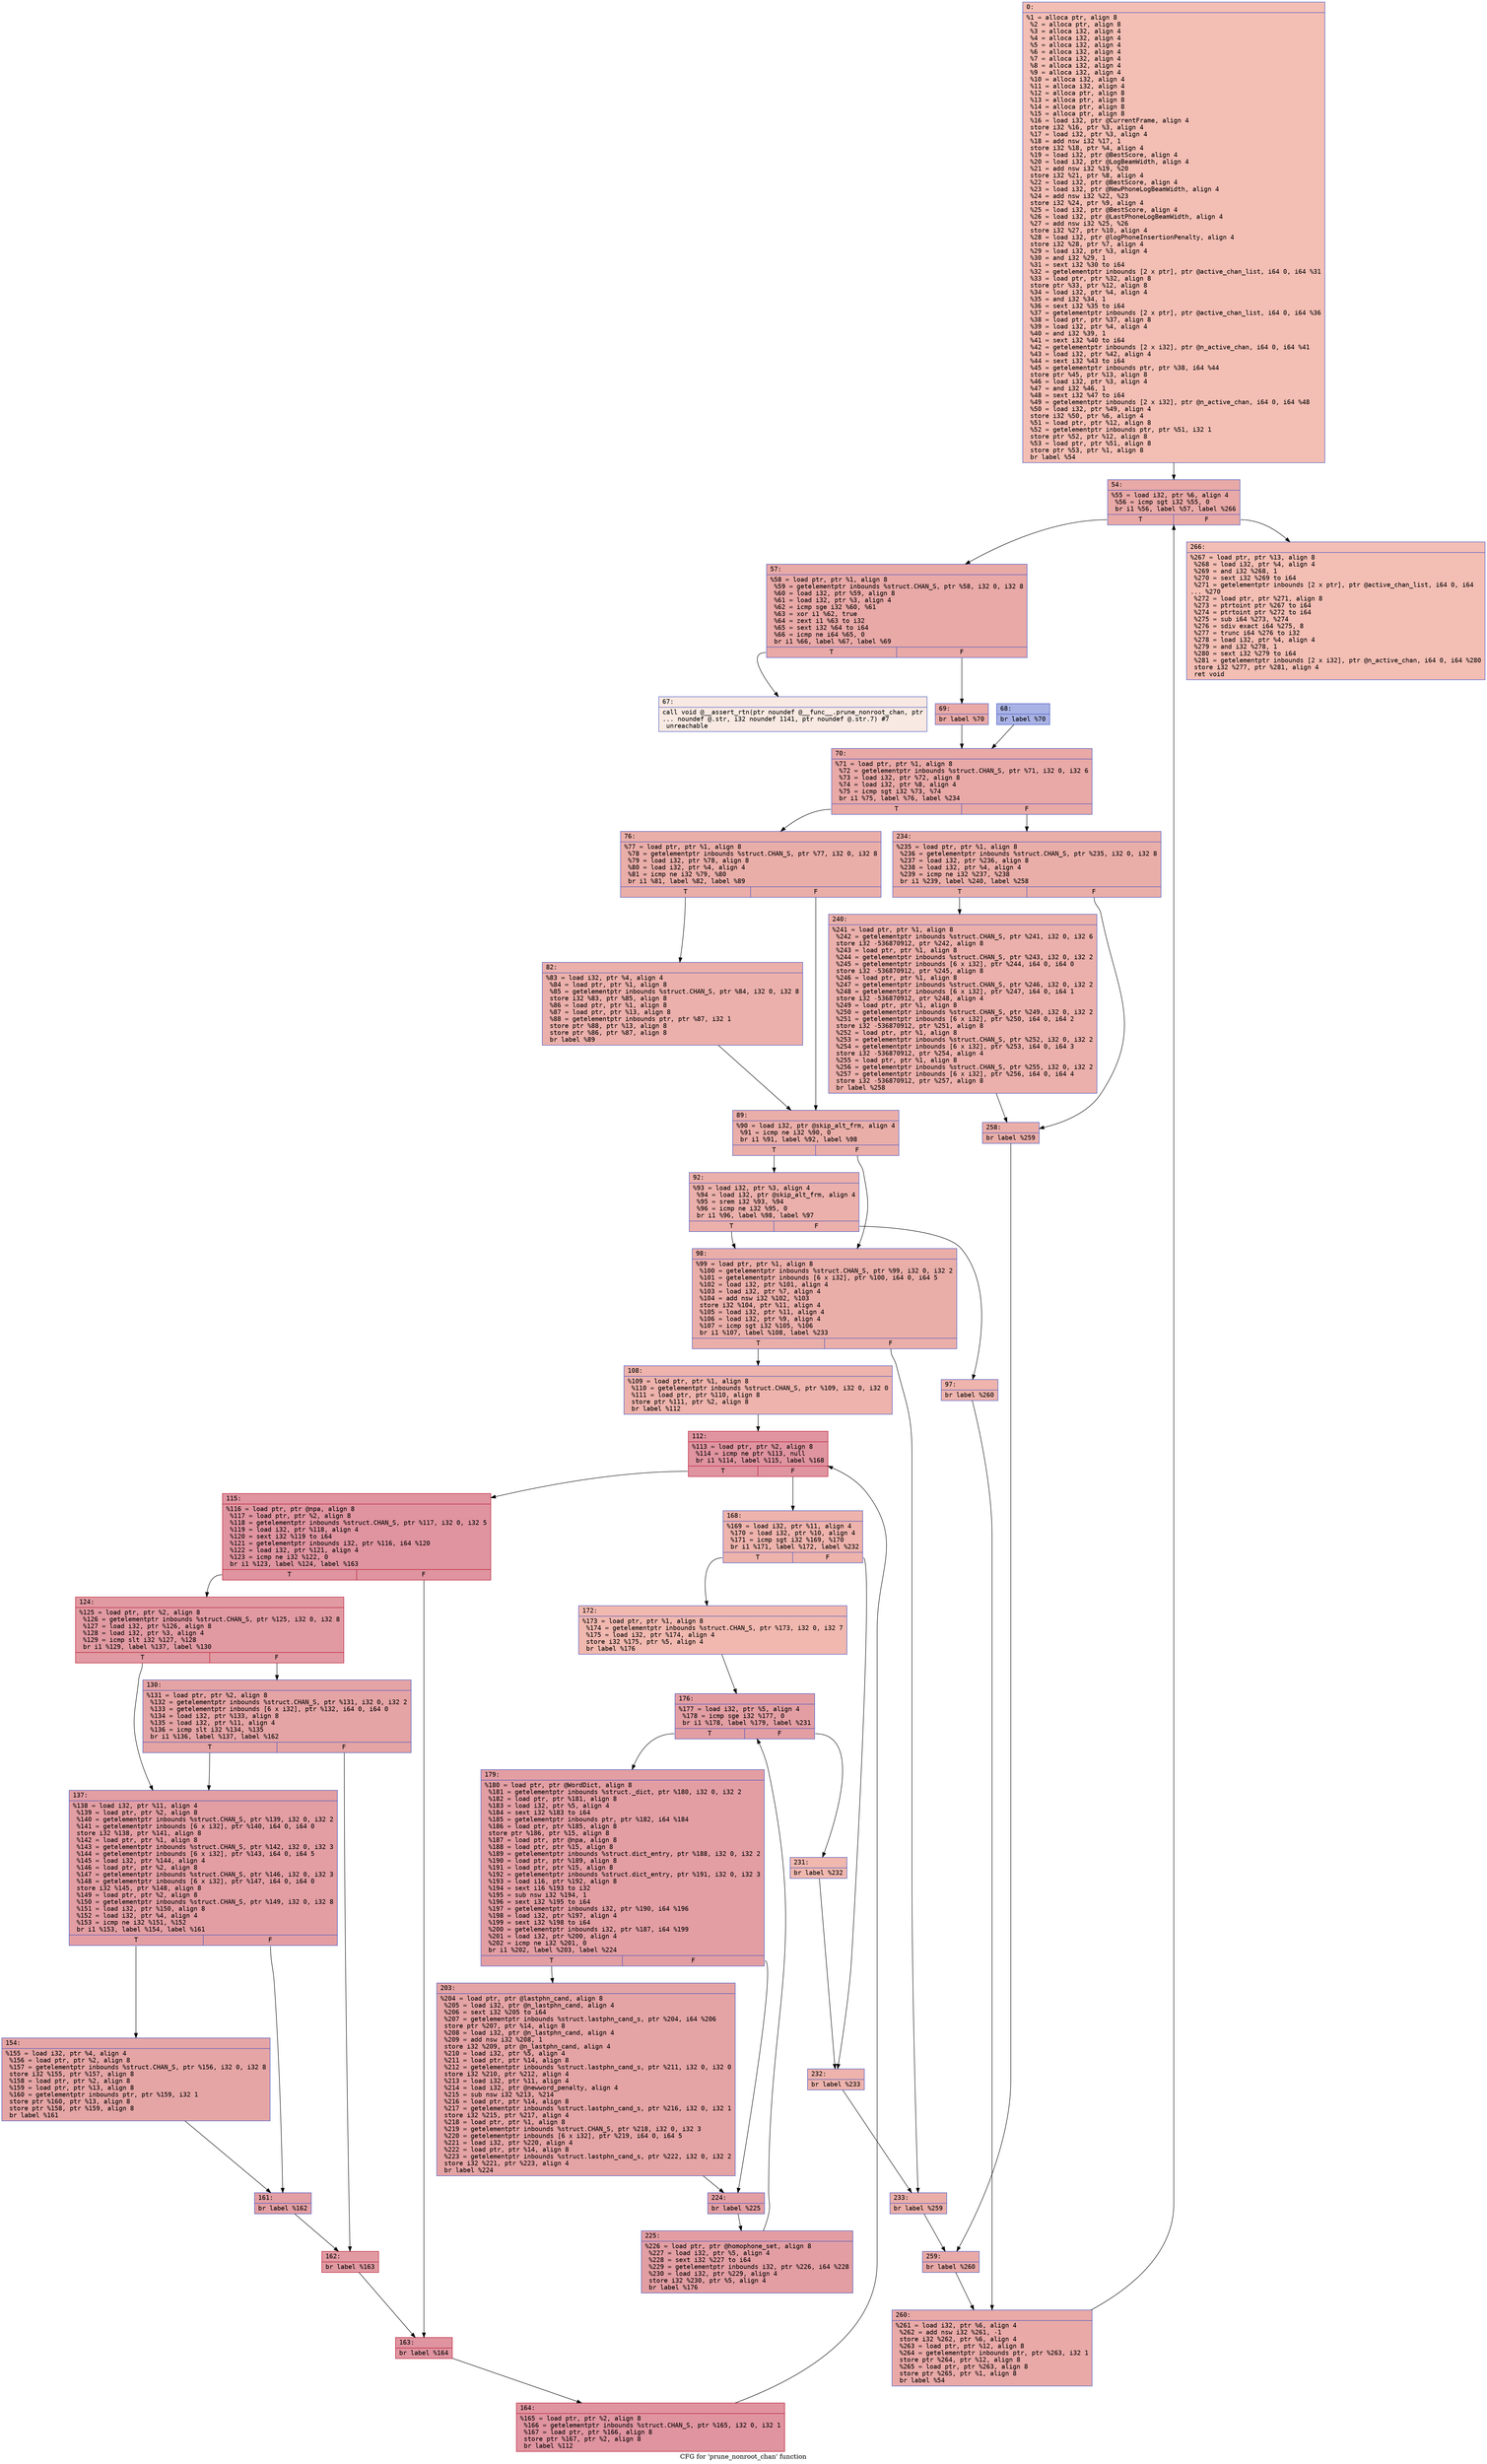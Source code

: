digraph "CFG for 'prune_nonroot_chan' function" {
	label="CFG for 'prune_nonroot_chan' function";

	Node0x60000202bf20 [shape=record,color="#3d50c3ff", style=filled, fillcolor="#e36c5570" fontname="Courier",label="{0:\l|  %1 = alloca ptr, align 8\l  %2 = alloca ptr, align 8\l  %3 = alloca i32, align 4\l  %4 = alloca i32, align 4\l  %5 = alloca i32, align 4\l  %6 = alloca i32, align 4\l  %7 = alloca i32, align 4\l  %8 = alloca i32, align 4\l  %9 = alloca i32, align 4\l  %10 = alloca i32, align 4\l  %11 = alloca i32, align 4\l  %12 = alloca ptr, align 8\l  %13 = alloca ptr, align 8\l  %14 = alloca ptr, align 8\l  %15 = alloca ptr, align 8\l  %16 = load i32, ptr @CurrentFrame, align 4\l  store i32 %16, ptr %3, align 4\l  %17 = load i32, ptr %3, align 4\l  %18 = add nsw i32 %17, 1\l  store i32 %18, ptr %4, align 4\l  %19 = load i32, ptr @BestScore, align 4\l  %20 = load i32, ptr @LogBeamWidth, align 4\l  %21 = add nsw i32 %19, %20\l  store i32 %21, ptr %8, align 4\l  %22 = load i32, ptr @BestScore, align 4\l  %23 = load i32, ptr @NewPhoneLogBeamWidth, align 4\l  %24 = add nsw i32 %22, %23\l  store i32 %24, ptr %9, align 4\l  %25 = load i32, ptr @BestScore, align 4\l  %26 = load i32, ptr @LastPhoneLogBeamWidth, align 4\l  %27 = add nsw i32 %25, %26\l  store i32 %27, ptr %10, align 4\l  %28 = load i32, ptr @logPhoneInsertionPenalty, align 4\l  store i32 %28, ptr %7, align 4\l  %29 = load i32, ptr %3, align 4\l  %30 = and i32 %29, 1\l  %31 = sext i32 %30 to i64\l  %32 = getelementptr inbounds [2 x ptr], ptr @active_chan_list, i64 0, i64 %31\l  %33 = load ptr, ptr %32, align 8\l  store ptr %33, ptr %12, align 8\l  %34 = load i32, ptr %4, align 4\l  %35 = and i32 %34, 1\l  %36 = sext i32 %35 to i64\l  %37 = getelementptr inbounds [2 x ptr], ptr @active_chan_list, i64 0, i64 %36\l  %38 = load ptr, ptr %37, align 8\l  %39 = load i32, ptr %4, align 4\l  %40 = and i32 %39, 1\l  %41 = sext i32 %40 to i64\l  %42 = getelementptr inbounds [2 x i32], ptr @n_active_chan, i64 0, i64 %41\l  %43 = load i32, ptr %42, align 4\l  %44 = sext i32 %43 to i64\l  %45 = getelementptr inbounds ptr, ptr %38, i64 %44\l  store ptr %45, ptr %13, align 8\l  %46 = load i32, ptr %3, align 4\l  %47 = and i32 %46, 1\l  %48 = sext i32 %47 to i64\l  %49 = getelementptr inbounds [2 x i32], ptr @n_active_chan, i64 0, i64 %48\l  %50 = load i32, ptr %49, align 4\l  store i32 %50, ptr %6, align 4\l  %51 = load ptr, ptr %12, align 8\l  %52 = getelementptr inbounds ptr, ptr %51, i32 1\l  store ptr %52, ptr %12, align 8\l  %53 = load ptr, ptr %51, align 8\l  store ptr %53, ptr %1, align 8\l  br label %54\l}"];
	Node0x60000202bf20 -> Node0x60000202bf70[tooltip="0 -> 54\nProbability 100.00%" ];
	Node0x60000202bf70 [shape=record,color="#3d50c3ff", style=filled, fillcolor="#ca3b3770" fontname="Courier",label="{54:\l|  %55 = load i32, ptr %6, align 4\l  %56 = icmp sgt i32 %55, 0\l  br i1 %56, label %57, label %266\l|{<s0>T|<s1>F}}"];
	Node0x60000202bf70:s0 -> Node0x600002034000[tooltip="54 -> 57\nProbability 96.88%" ];
	Node0x60000202bf70:s1 -> Node0x600002034b90[tooltip="54 -> 266\nProbability 3.12%" ];
	Node0x600002034000 [shape=record,color="#3d50c3ff", style=filled, fillcolor="#ca3b3770" fontname="Courier",label="{57:\l|  %58 = load ptr, ptr %1, align 8\l  %59 = getelementptr inbounds %struct.CHAN_S, ptr %58, i32 0, i32 8\l  %60 = load i32, ptr %59, align 8\l  %61 = load i32, ptr %3, align 4\l  %62 = icmp sge i32 %60, %61\l  %63 = xor i1 %62, true\l  %64 = zext i1 %63 to i32\l  %65 = sext i32 %64 to i64\l  %66 = icmp ne i64 %65, 0\l  br i1 %66, label %67, label %69\l|{<s0>T|<s1>F}}"];
	Node0x600002034000:s0 -> Node0x600002034050[tooltip="57 -> 67\nProbability 0.00%" ];
	Node0x600002034000:s1 -> Node0x6000020340f0[tooltip="57 -> 69\nProbability 100.00%" ];
	Node0x600002034050 [shape=record,color="#3d50c3ff", style=filled, fillcolor="#efcebd70" fontname="Courier",label="{67:\l|  call void @__assert_rtn(ptr noundef @__func__.prune_nonroot_chan, ptr\l... noundef @.str, i32 noundef 1141, ptr noundef @.str.7) #7\l  unreachable\l}"];
	Node0x6000020340a0 [shape=record,color="#3d50c3ff", style=filled, fillcolor="#3d50c370" fontname="Courier",label="{68:\l|  br label %70\l}"];
	Node0x6000020340a0 -> Node0x600002034140[tooltip="68 -> 70\nProbability 100.00%" ];
	Node0x6000020340f0 [shape=record,color="#3d50c3ff", style=filled, fillcolor="#ca3b3770" fontname="Courier",label="{69:\l|  br label %70\l}"];
	Node0x6000020340f0 -> Node0x600002034140[tooltip="69 -> 70\nProbability 100.00%" ];
	Node0x600002034140 [shape=record,color="#3d50c3ff", style=filled, fillcolor="#ca3b3770" fontname="Courier",label="{70:\l|  %71 = load ptr, ptr %1, align 8\l  %72 = getelementptr inbounds %struct.CHAN_S, ptr %71, i32 0, i32 6\l  %73 = load i32, ptr %72, align 8\l  %74 = load i32, ptr %8, align 4\l  %75 = icmp sgt i32 %73, %74\l  br i1 %75, label %76, label %234\l|{<s0>T|<s1>F}}"];
	Node0x600002034140:s0 -> Node0x600002034190[tooltip="70 -> 76\nProbability 50.00%" ];
	Node0x600002034140:s1 -> Node0x600002034a00[tooltip="70 -> 234\nProbability 50.00%" ];
	Node0x600002034190 [shape=record,color="#3d50c3ff", style=filled, fillcolor="#d0473d70" fontname="Courier",label="{76:\l|  %77 = load ptr, ptr %1, align 8\l  %78 = getelementptr inbounds %struct.CHAN_S, ptr %77, i32 0, i32 8\l  %79 = load i32, ptr %78, align 8\l  %80 = load i32, ptr %4, align 4\l  %81 = icmp ne i32 %79, %80\l  br i1 %81, label %82, label %89\l|{<s0>T|<s1>F}}"];
	Node0x600002034190:s0 -> Node0x6000020341e0[tooltip="76 -> 82\nProbability 50.00%" ];
	Node0x600002034190:s1 -> Node0x600002034230[tooltip="76 -> 89\nProbability 50.00%" ];
	Node0x6000020341e0 [shape=record,color="#3d50c3ff", style=filled, fillcolor="#d24b4070" fontname="Courier",label="{82:\l|  %83 = load i32, ptr %4, align 4\l  %84 = load ptr, ptr %1, align 8\l  %85 = getelementptr inbounds %struct.CHAN_S, ptr %84, i32 0, i32 8\l  store i32 %83, ptr %85, align 8\l  %86 = load ptr, ptr %1, align 8\l  %87 = load ptr, ptr %13, align 8\l  %88 = getelementptr inbounds ptr, ptr %87, i32 1\l  store ptr %88, ptr %13, align 8\l  store ptr %86, ptr %87, align 8\l  br label %89\l}"];
	Node0x6000020341e0 -> Node0x600002034230[tooltip="82 -> 89\nProbability 100.00%" ];
	Node0x600002034230 [shape=record,color="#3d50c3ff", style=filled, fillcolor="#d0473d70" fontname="Courier",label="{89:\l|  %90 = load i32, ptr @skip_alt_frm, align 4\l  %91 = icmp ne i32 %90, 0\l  br i1 %91, label %92, label %98\l|{<s0>T|<s1>F}}"];
	Node0x600002034230:s0 -> Node0x600002034280[tooltip="89 -> 92\nProbability 62.50%" ];
	Node0x600002034230:s1 -> Node0x600002034320[tooltip="89 -> 98\nProbability 37.50%" ];
	Node0x600002034280 [shape=record,color="#3d50c3ff", style=filled, fillcolor="#d24b4070" fontname="Courier",label="{92:\l|  %93 = load i32, ptr %3, align 4\l  %94 = load i32, ptr @skip_alt_frm, align 4\l  %95 = srem i32 %93, %94\l  %96 = icmp ne i32 %95, 0\l  br i1 %96, label %98, label %97\l|{<s0>T|<s1>F}}"];
	Node0x600002034280:s0 -> Node0x600002034320[tooltip="92 -> 98\nProbability 62.50%" ];
	Node0x600002034280:s1 -> Node0x6000020342d0[tooltip="92 -> 97\nProbability 37.50%" ];
	Node0x6000020342d0 [shape=record,color="#3d50c3ff", style=filled, fillcolor="#d8564670" fontname="Courier",label="{97:\l|  br label %260\l}"];
	Node0x6000020342d0 -> Node0x600002034b40[tooltip="97 -> 260\nProbability 100.00%" ];
	Node0x600002034320 [shape=record,color="#3d50c3ff", style=filled, fillcolor="#d0473d70" fontname="Courier",label="{98:\l|  %99 = load ptr, ptr %1, align 8\l  %100 = getelementptr inbounds %struct.CHAN_S, ptr %99, i32 0, i32 2\l  %101 = getelementptr inbounds [6 x i32], ptr %100, i64 0, i64 5\l  %102 = load i32, ptr %101, align 4\l  %103 = load i32, ptr %7, align 4\l  %104 = add nsw i32 %102, %103\l  store i32 %104, ptr %11, align 4\l  %105 = load i32, ptr %11, align 4\l  %106 = load i32, ptr %9, align 4\l  %107 = icmp sgt i32 %105, %106\l  br i1 %107, label %108, label %233\l|{<s0>T|<s1>F}}"];
	Node0x600002034320:s0 -> Node0x600002034370[tooltip="98 -> 108\nProbability 50.00%" ];
	Node0x600002034320:s1 -> Node0x6000020349b0[tooltip="98 -> 233\nProbability 50.00%" ];
	Node0x600002034370 [shape=record,color="#3d50c3ff", style=filled, fillcolor="#d6524470" fontname="Courier",label="{108:\l|  %109 = load ptr, ptr %1, align 8\l  %110 = getelementptr inbounds %struct.CHAN_S, ptr %109, i32 0, i32 0\l  %111 = load ptr, ptr %110, align 8\l  store ptr %111, ptr %2, align 8\l  br label %112\l}"];
	Node0x600002034370 -> Node0x6000020343c0[tooltip="108 -> 112\nProbability 100.00%" ];
	Node0x6000020343c0 [shape=record,color="#b70d28ff", style=filled, fillcolor="#b70d2870" fontname="Courier",label="{112:\l|  %113 = load ptr, ptr %2, align 8\l  %114 = icmp ne ptr %113, null\l  br i1 %114, label %115, label %168\l|{<s0>T|<s1>F}}"];
	Node0x6000020343c0:s0 -> Node0x600002034410[tooltip="112 -> 115\nProbability 96.88%" ];
	Node0x6000020343c0:s1 -> Node0x6000020346e0[tooltip="112 -> 168\nProbability 3.12%" ];
	Node0x600002034410 [shape=record,color="#b70d28ff", style=filled, fillcolor="#b70d2870" fontname="Courier",label="{115:\l|  %116 = load ptr, ptr @npa, align 8\l  %117 = load ptr, ptr %2, align 8\l  %118 = getelementptr inbounds %struct.CHAN_S, ptr %117, i32 0, i32 5\l  %119 = load i32, ptr %118, align 4\l  %120 = sext i32 %119 to i64\l  %121 = getelementptr inbounds i32, ptr %116, i64 %120\l  %122 = load i32, ptr %121, align 4\l  %123 = icmp ne i32 %122, 0\l  br i1 %123, label %124, label %163\l|{<s0>T|<s1>F}}"];
	Node0x600002034410:s0 -> Node0x600002034460[tooltip="115 -> 124\nProbability 62.50%" ];
	Node0x600002034410:s1 -> Node0x600002034640[tooltip="115 -> 163\nProbability 37.50%" ];
	Node0x600002034460 [shape=record,color="#b70d28ff", style=filled, fillcolor="#bb1b2c70" fontname="Courier",label="{124:\l|  %125 = load ptr, ptr %2, align 8\l  %126 = getelementptr inbounds %struct.CHAN_S, ptr %125, i32 0, i32 8\l  %127 = load i32, ptr %126, align 8\l  %128 = load i32, ptr %3, align 4\l  %129 = icmp slt i32 %127, %128\l  br i1 %129, label %137, label %130\l|{<s0>T|<s1>F}}"];
	Node0x600002034460:s0 -> Node0x600002034500[tooltip="124 -> 137\nProbability 50.00%" ];
	Node0x600002034460:s1 -> Node0x6000020344b0[tooltip="124 -> 130\nProbability 50.00%" ];
	Node0x6000020344b0 [shape=record,color="#3d50c3ff", style=filled, fillcolor="#c32e3170" fontname="Courier",label="{130:\l|  %131 = load ptr, ptr %2, align 8\l  %132 = getelementptr inbounds %struct.CHAN_S, ptr %131, i32 0, i32 2\l  %133 = getelementptr inbounds [6 x i32], ptr %132, i64 0, i64 0\l  %134 = load i32, ptr %133, align 8\l  %135 = load i32, ptr %11, align 4\l  %136 = icmp slt i32 %134, %135\l  br i1 %136, label %137, label %162\l|{<s0>T|<s1>F}}"];
	Node0x6000020344b0:s0 -> Node0x600002034500[tooltip="130 -> 137\nProbability 50.00%" ];
	Node0x6000020344b0:s1 -> Node0x6000020345f0[tooltip="130 -> 162\nProbability 50.00%" ];
	Node0x600002034500 [shape=record,color="#3d50c3ff", style=filled, fillcolor="#be242e70" fontname="Courier",label="{137:\l|  %138 = load i32, ptr %11, align 4\l  %139 = load ptr, ptr %2, align 8\l  %140 = getelementptr inbounds %struct.CHAN_S, ptr %139, i32 0, i32 2\l  %141 = getelementptr inbounds [6 x i32], ptr %140, i64 0, i64 0\l  store i32 %138, ptr %141, align 8\l  %142 = load ptr, ptr %1, align 8\l  %143 = getelementptr inbounds %struct.CHAN_S, ptr %142, i32 0, i32 3\l  %144 = getelementptr inbounds [6 x i32], ptr %143, i64 0, i64 5\l  %145 = load i32, ptr %144, align 4\l  %146 = load ptr, ptr %2, align 8\l  %147 = getelementptr inbounds %struct.CHAN_S, ptr %146, i32 0, i32 3\l  %148 = getelementptr inbounds [6 x i32], ptr %147, i64 0, i64 0\l  store i32 %145, ptr %148, align 8\l  %149 = load ptr, ptr %2, align 8\l  %150 = getelementptr inbounds %struct.CHAN_S, ptr %149, i32 0, i32 8\l  %151 = load i32, ptr %150, align 8\l  %152 = load i32, ptr %4, align 4\l  %153 = icmp ne i32 %151, %152\l  br i1 %153, label %154, label %161\l|{<s0>T|<s1>F}}"];
	Node0x600002034500:s0 -> Node0x600002034550[tooltip="137 -> 154\nProbability 50.00%" ];
	Node0x600002034500:s1 -> Node0x6000020345a0[tooltip="137 -> 161\nProbability 50.00%" ];
	Node0x600002034550 [shape=record,color="#3d50c3ff", style=filled, fillcolor="#c5333470" fontname="Courier",label="{154:\l|  %155 = load i32, ptr %4, align 4\l  %156 = load ptr, ptr %2, align 8\l  %157 = getelementptr inbounds %struct.CHAN_S, ptr %156, i32 0, i32 8\l  store i32 %155, ptr %157, align 8\l  %158 = load ptr, ptr %2, align 8\l  %159 = load ptr, ptr %13, align 8\l  %160 = getelementptr inbounds ptr, ptr %159, i32 1\l  store ptr %160, ptr %13, align 8\l  store ptr %158, ptr %159, align 8\l  br label %161\l}"];
	Node0x600002034550 -> Node0x6000020345a0[tooltip="154 -> 161\nProbability 100.00%" ];
	Node0x6000020345a0 [shape=record,color="#3d50c3ff", style=filled, fillcolor="#be242e70" fontname="Courier",label="{161:\l|  br label %162\l}"];
	Node0x6000020345a0 -> Node0x6000020345f0[tooltip="161 -> 162\nProbability 100.00%" ];
	Node0x6000020345f0 [shape=record,color="#b70d28ff", style=filled, fillcolor="#bb1b2c70" fontname="Courier",label="{162:\l|  br label %163\l}"];
	Node0x6000020345f0 -> Node0x600002034640[tooltip="162 -> 163\nProbability 100.00%" ];
	Node0x600002034640 [shape=record,color="#b70d28ff", style=filled, fillcolor="#b70d2870" fontname="Courier",label="{163:\l|  br label %164\l}"];
	Node0x600002034640 -> Node0x600002034690[tooltip="163 -> 164\nProbability 100.00%" ];
	Node0x600002034690 [shape=record,color="#b70d28ff", style=filled, fillcolor="#b70d2870" fontname="Courier",label="{164:\l|  %165 = load ptr, ptr %2, align 8\l  %166 = getelementptr inbounds %struct.CHAN_S, ptr %165, i32 0, i32 1\l  %167 = load ptr, ptr %166, align 8\l  store ptr %167, ptr %2, align 8\l  br label %112\l}"];
	Node0x600002034690 -> Node0x6000020343c0[tooltip="164 -> 112\nProbability 100.00%" ];
	Node0x6000020346e0 [shape=record,color="#3d50c3ff", style=filled, fillcolor="#d6524470" fontname="Courier",label="{168:\l|  %169 = load i32, ptr %11, align 4\l  %170 = load i32, ptr %10, align 4\l  %171 = icmp sgt i32 %169, %170\l  br i1 %171, label %172, label %232\l|{<s0>T|<s1>F}}"];
	Node0x6000020346e0:s0 -> Node0x600002034730[tooltip="168 -> 172\nProbability 50.00%" ];
	Node0x6000020346e0:s1 -> Node0x600002034960[tooltip="168 -> 232\nProbability 50.00%" ];
	Node0x600002034730 [shape=record,color="#3d50c3ff", style=filled, fillcolor="#dc5d4a70" fontname="Courier",label="{172:\l|  %173 = load ptr, ptr %1, align 8\l  %174 = getelementptr inbounds %struct.CHAN_S, ptr %173, i32 0, i32 7\l  %175 = load i32, ptr %174, align 4\l  store i32 %175, ptr %5, align 4\l  br label %176\l}"];
	Node0x600002034730 -> Node0x600002034780[tooltip="172 -> 176\nProbability 100.00%" ];
	Node0x600002034780 [shape=record,color="#3d50c3ff", style=filled, fillcolor="#be242e70" fontname="Courier",label="{176:\l|  %177 = load i32, ptr %5, align 4\l  %178 = icmp sge i32 %177, 0\l  br i1 %178, label %179, label %231\l|{<s0>T|<s1>F}}"];
	Node0x600002034780:s0 -> Node0x6000020347d0[tooltip="176 -> 179\nProbability 96.88%" ];
	Node0x600002034780:s1 -> Node0x600002034910[tooltip="176 -> 231\nProbability 3.12%" ];
	Node0x6000020347d0 [shape=record,color="#3d50c3ff", style=filled, fillcolor="#be242e70" fontname="Courier",label="{179:\l|  %180 = load ptr, ptr @WordDict, align 8\l  %181 = getelementptr inbounds %struct._dict, ptr %180, i32 0, i32 2\l  %182 = load ptr, ptr %181, align 8\l  %183 = load i32, ptr %5, align 4\l  %184 = sext i32 %183 to i64\l  %185 = getelementptr inbounds ptr, ptr %182, i64 %184\l  %186 = load ptr, ptr %185, align 8\l  store ptr %186, ptr %15, align 8\l  %187 = load ptr, ptr @npa, align 8\l  %188 = load ptr, ptr %15, align 8\l  %189 = getelementptr inbounds %struct.dict_entry, ptr %188, i32 0, i32 2\l  %190 = load ptr, ptr %189, align 8\l  %191 = load ptr, ptr %15, align 8\l  %192 = getelementptr inbounds %struct.dict_entry, ptr %191, i32 0, i32 3\l  %193 = load i16, ptr %192, align 8\l  %194 = sext i16 %193 to i32\l  %195 = sub nsw i32 %194, 1\l  %196 = sext i32 %195 to i64\l  %197 = getelementptr inbounds i32, ptr %190, i64 %196\l  %198 = load i32, ptr %197, align 4\l  %199 = sext i32 %198 to i64\l  %200 = getelementptr inbounds i32, ptr %187, i64 %199\l  %201 = load i32, ptr %200, align 4\l  %202 = icmp ne i32 %201, 0\l  br i1 %202, label %203, label %224\l|{<s0>T|<s1>F}}"];
	Node0x6000020347d0:s0 -> Node0x600002034820[tooltip="179 -> 203\nProbability 62.50%" ];
	Node0x6000020347d0:s1 -> Node0x600002034870[tooltip="179 -> 224\nProbability 37.50%" ];
	Node0x600002034820 [shape=record,color="#3d50c3ff", style=filled, fillcolor="#c32e3170" fontname="Courier",label="{203:\l|  %204 = load ptr, ptr @lastphn_cand, align 8\l  %205 = load i32, ptr @n_lastphn_cand, align 4\l  %206 = sext i32 %205 to i64\l  %207 = getelementptr inbounds %struct.lastphn_cand_s, ptr %204, i64 %206\l  store ptr %207, ptr %14, align 8\l  %208 = load i32, ptr @n_lastphn_cand, align 4\l  %209 = add nsw i32 %208, 1\l  store i32 %209, ptr @n_lastphn_cand, align 4\l  %210 = load i32, ptr %5, align 4\l  %211 = load ptr, ptr %14, align 8\l  %212 = getelementptr inbounds %struct.lastphn_cand_s, ptr %211, i32 0, i32 0\l  store i32 %210, ptr %212, align 4\l  %213 = load i32, ptr %11, align 4\l  %214 = load i32, ptr @newword_penalty, align 4\l  %215 = sub nsw i32 %213, %214\l  %216 = load ptr, ptr %14, align 8\l  %217 = getelementptr inbounds %struct.lastphn_cand_s, ptr %216, i32 0, i32 1\l  store i32 %215, ptr %217, align 4\l  %218 = load ptr, ptr %1, align 8\l  %219 = getelementptr inbounds %struct.CHAN_S, ptr %218, i32 0, i32 3\l  %220 = getelementptr inbounds [6 x i32], ptr %219, i64 0, i64 5\l  %221 = load i32, ptr %220, align 4\l  %222 = load ptr, ptr %14, align 8\l  %223 = getelementptr inbounds %struct.lastphn_cand_s, ptr %222, i32 0, i32 2\l  store i32 %221, ptr %223, align 4\l  br label %224\l}"];
	Node0x600002034820 -> Node0x600002034870[tooltip="203 -> 224\nProbability 100.00%" ];
	Node0x600002034870 [shape=record,color="#3d50c3ff", style=filled, fillcolor="#be242e70" fontname="Courier",label="{224:\l|  br label %225\l}"];
	Node0x600002034870 -> Node0x6000020348c0[tooltip="224 -> 225\nProbability 100.00%" ];
	Node0x6000020348c0 [shape=record,color="#3d50c3ff", style=filled, fillcolor="#be242e70" fontname="Courier",label="{225:\l|  %226 = load ptr, ptr @homophone_set, align 8\l  %227 = load i32, ptr %5, align 4\l  %228 = sext i32 %227 to i64\l  %229 = getelementptr inbounds i32, ptr %226, i64 %228\l  %230 = load i32, ptr %229, align 4\l  store i32 %230, ptr %5, align 4\l  br label %176\l}"];
	Node0x6000020348c0 -> Node0x600002034780[tooltip="225 -> 176\nProbability 100.00%" ];
	Node0x600002034910 [shape=record,color="#3d50c3ff", style=filled, fillcolor="#dc5d4a70" fontname="Courier",label="{231:\l|  br label %232\l}"];
	Node0x600002034910 -> Node0x600002034960[tooltip="231 -> 232\nProbability 100.00%" ];
	Node0x600002034960 [shape=record,color="#3d50c3ff", style=filled, fillcolor="#d6524470" fontname="Courier",label="{232:\l|  br label %233\l}"];
	Node0x600002034960 -> Node0x6000020349b0[tooltip="232 -> 233\nProbability 100.00%" ];
	Node0x6000020349b0 [shape=record,color="#3d50c3ff", style=filled, fillcolor="#d0473d70" fontname="Courier",label="{233:\l|  br label %259\l}"];
	Node0x6000020349b0 -> Node0x600002034af0[tooltip="233 -> 259\nProbability 100.00%" ];
	Node0x600002034a00 [shape=record,color="#3d50c3ff", style=filled, fillcolor="#d0473d70" fontname="Courier",label="{234:\l|  %235 = load ptr, ptr %1, align 8\l  %236 = getelementptr inbounds %struct.CHAN_S, ptr %235, i32 0, i32 8\l  %237 = load i32, ptr %236, align 8\l  %238 = load i32, ptr %4, align 4\l  %239 = icmp ne i32 %237, %238\l  br i1 %239, label %240, label %258\l|{<s0>T|<s1>F}}"];
	Node0x600002034a00:s0 -> Node0x600002034a50[tooltip="234 -> 240\nProbability 50.00%" ];
	Node0x600002034a00:s1 -> Node0x600002034aa0[tooltip="234 -> 258\nProbability 50.00%" ];
	Node0x600002034a50 [shape=record,color="#3d50c3ff", style=filled, fillcolor="#d24b4070" fontname="Courier",label="{240:\l|  %241 = load ptr, ptr %1, align 8\l  %242 = getelementptr inbounds %struct.CHAN_S, ptr %241, i32 0, i32 6\l  store i32 -536870912, ptr %242, align 8\l  %243 = load ptr, ptr %1, align 8\l  %244 = getelementptr inbounds %struct.CHAN_S, ptr %243, i32 0, i32 2\l  %245 = getelementptr inbounds [6 x i32], ptr %244, i64 0, i64 0\l  store i32 -536870912, ptr %245, align 8\l  %246 = load ptr, ptr %1, align 8\l  %247 = getelementptr inbounds %struct.CHAN_S, ptr %246, i32 0, i32 2\l  %248 = getelementptr inbounds [6 x i32], ptr %247, i64 0, i64 1\l  store i32 -536870912, ptr %248, align 4\l  %249 = load ptr, ptr %1, align 8\l  %250 = getelementptr inbounds %struct.CHAN_S, ptr %249, i32 0, i32 2\l  %251 = getelementptr inbounds [6 x i32], ptr %250, i64 0, i64 2\l  store i32 -536870912, ptr %251, align 8\l  %252 = load ptr, ptr %1, align 8\l  %253 = getelementptr inbounds %struct.CHAN_S, ptr %252, i32 0, i32 2\l  %254 = getelementptr inbounds [6 x i32], ptr %253, i64 0, i64 3\l  store i32 -536870912, ptr %254, align 4\l  %255 = load ptr, ptr %1, align 8\l  %256 = getelementptr inbounds %struct.CHAN_S, ptr %255, i32 0, i32 2\l  %257 = getelementptr inbounds [6 x i32], ptr %256, i64 0, i64 4\l  store i32 -536870912, ptr %257, align 8\l  br label %258\l}"];
	Node0x600002034a50 -> Node0x600002034aa0[tooltip="240 -> 258\nProbability 100.00%" ];
	Node0x600002034aa0 [shape=record,color="#3d50c3ff", style=filled, fillcolor="#d0473d70" fontname="Courier",label="{258:\l|  br label %259\l}"];
	Node0x600002034aa0 -> Node0x600002034af0[tooltip="258 -> 259\nProbability 100.00%" ];
	Node0x600002034af0 [shape=record,color="#3d50c3ff", style=filled, fillcolor="#ca3b3770" fontname="Courier",label="{259:\l|  br label %260\l}"];
	Node0x600002034af0 -> Node0x600002034b40[tooltip="259 -> 260\nProbability 100.00%" ];
	Node0x600002034b40 [shape=record,color="#3d50c3ff", style=filled, fillcolor="#ca3b3770" fontname="Courier",label="{260:\l|  %261 = load i32, ptr %6, align 4\l  %262 = add nsw i32 %261, -1\l  store i32 %262, ptr %6, align 4\l  %263 = load ptr, ptr %12, align 8\l  %264 = getelementptr inbounds ptr, ptr %263, i32 1\l  store ptr %264, ptr %12, align 8\l  %265 = load ptr, ptr %263, align 8\l  store ptr %265, ptr %1, align 8\l  br label %54\l}"];
	Node0x600002034b40 -> Node0x60000202bf70[tooltip="260 -> 54\nProbability 100.00%" ];
	Node0x600002034b90 [shape=record,color="#3d50c3ff", style=filled, fillcolor="#e36c5570" fontname="Courier",label="{266:\l|  %267 = load ptr, ptr %13, align 8\l  %268 = load i32, ptr %4, align 4\l  %269 = and i32 %268, 1\l  %270 = sext i32 %269 to i64\l  %271 = getelementptr inbounds [2 x ptr], ptr @active_chan_list, i64 0, i64\l... %270\l  %272 = load ptr, ptr %271, align 8\l  %273 = ptrtoint ptr %267 to i64\l  %274 = ptrtoint ptr %272 to i64\l  %275 = sub i64 %273, %274\l  %276 = sdiv exact i64 %275, 8\l  %277 = trunc i64 %276 to i32\l  %278 = load i32, ptr %4, align 4\l  %279 = and i32 %278, 1\l  %280 = sext i32 %279 to i64\l  %281 = getelementptr inbounds [2 x i32], ptr @n_active_chan, i64 0, i64 %280\l  store i32 %277, ptr %281, align 4\l  ret void\l}"];
}
